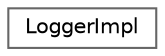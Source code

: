 digraph "类继承关系图"
{
 // LATEX_PDF_SIZE
  bgcolor="transparent";
  edge [fontname=Helvetica,fontsize=10,labelfontname=Helvetica,labelfontsize=10];
  node [fontname=Helvetica,fontsize=10,shape=box,height=0.2,width=0.4];
  rankdir="LR";
  Node0 [id="Node000000",label="LoggerImpl",height=0.2,width=0.4,color="grey40", fillcolor="white", style="filled",URL="$class_qs_logging_1_1_logger_impl.html",tooltip=" "];
}
